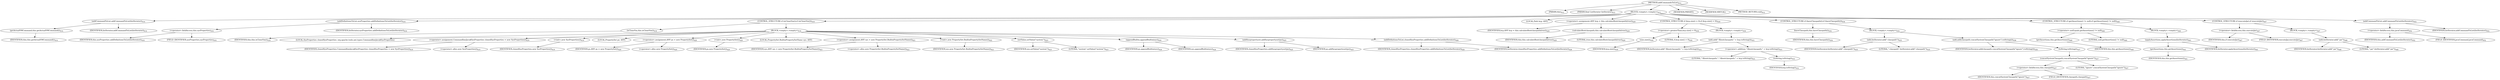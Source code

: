 digraph "addCommandsToList" {  
"869" [label = <(METHOD,addCommandsToList)<SUB>412</SUB>> ]
"40" [label = <(PARAM,this)<SUB>412</SUB>> ]
"870" [label = <(PARAM,final ListIterator listIterator)<SUB>412</SUB>> ]
"871" [label = <(BLOCK,&lt;empty&gt;,&lt;empty&gt;)<SUB>412</SUB>> ]
"872" [label = <(addCommandToList,addCommandToList(listIterator))<SUB>414</SUB>> ]
"873" [label = <(getActualVMCommand,this.getActualVMCommand())<SUB>414</SUB>> ]
"39" [label = <(IDENTIFIER,this,this.getActualVMCommand())<SUB>414</SUB>> ]
"874" [label = <(IDENTIFIER,listIterator,addCommandToList(listIterator))<SUB>414</SUB>> ]
"875" [label = <(addDefinitionsToList,sysProperties.addDefinitionsToList(listIterator))<SUB>416</SUB>> ]
"876" [label = <(&lt;operator&gt;.fieldAccess,this.sysProperties)<SUB>416</SUB>> ]
"877" [label = <(IDENTIFIER,this,sysProperties.addDefinitionsToList(listIterator))<SUB>416</SUB>> ]
"878" [label = <(FIELD_IDENTIFIER,sysProperties,sysProperties)<SUB>416</SUB>> ]
"879" [label = <(IDENTIFIER,listIterator,sysProperties.addDefinitionsToList(listIterator))<SUB>416</SUB>> ]
"880" [label = <(CONTROL_STRUCTURE,if (isCloneVm()),if (isCloneVm()))<SUB>418</SUB>> ]
"881" [label = <(isCloneVm,this.isCloneVm())<SUB>418</SUB>> ]
"41" [label = <(IDENTIFIER,this,this.isCloneVm())<SUB>418</SUB>> ]
"882" [label = <(BLOCK,&lt;empty&gt;,&lt;empty&gt;)<SUB>418</SUB>> ]
"43" [label = <(LOCAL,SysProperties clonedSysProperties: org.apache.tools.ant.types.CommandlineJava$SysProperties)> ]
"883" [label = <(&lt;operator&gt;.assignment,CommandlineJava$SysProperties clonedSysProperties = new SysProperties())<SUB>419</SUB>> ]
"884" [label = <(IDENTIFIER,clonedSysProperties,CommandlineJava$SysProperties clonedSysProperties = new SysProperties())<SUB>419</SUB>> ]
"885" [label = <(&lt;operator&gt;.alloc,new SysProperties())<SUB>419</SUB>> ]
"886" [label = <(&lt;init&gt;,new SysProperties())<SUB>419</SUB>> ]
"42" [label = <(IDENTIFIER,clonedSysProperties,new SysProperties())<SUB>419</SUB>> ]
"45" [label = <(LOCAL,PropertySet ps: ANY)> ]
"887" [label = <(&lt;operator&gt;.assignment,ANY ps = new PropertySet())<SUB>420</SUB>> ]
"888" [label = <(IDENTIFIER,ps,ANY ps = new PropertySet())<SUB>420</SUB>> ]
"889" [label = <(&lt;operator&gt;.alloc,new PropertySet())<SUB>420</SUB>> ]
"890" [label = <(&lt;init&gt;,new PropertySet())<SUB>420</SUB>> ]
"44" [label = <(IDENTIFIER,ps,new PropertySet())<SUB>420</SUB>> ]
"47" [label = <(LOCAL,PropertySet.BuiltinPropertySetName sys: ANY)> ]
"891" [label = <(&lt;operator&gt;.assignment,ANY sys = new PropertySet.BuiltinPropertySetName())<SUB>421</SUB>> ]
"892" [label = <(IDENTIFIER,sys,ANY sys = new PropertySet.BuiltinPropertySetName())<SUB>421</SUB>> ]
"893" [label = <(&lt;operator&gt;.alloc,new PropertySet.BuiltinPropertySetName())<SUB>422</SUB>> ]
"894" [label = <(&lt;init&gt;,new PropertySet.BuiltinPropertySetName())<SUB>422</SUB>> ]
"46" [label = <(IDENTIFIER,sys,new PropertySet.BuiltinPropertySetName())<SUB>421</SUB>> ]
"895" [label = <(setValue,setValue(&quot;system&quot;))<SUB>423</SUB>> ]
"896" [label = <(IDENTIFIER,sys,setValue(&quot;system&quot;))<SUB>423</SUB>> ]
"897" [label = <(LITERAL,&quot;system&quot;,setValue(&quot;system&quot;))<SUB>423</SUB>> ]
"898" [label = <(appendBuiltin,appendBuiltin(sys))<SUB>424</SUB>> ]
"899" [label = <(IDENTIFIER,ps,appendBuiltin(sys))<SUB>424</SUB>> ]
"900" [label = <(IDENTIFIER,sys,appendBuiltin(sys))<SUB>424</SUB>> ]
"901" [label = <(addSyspropertyset,addSyspropertyset(ps))<SUB>425</SUB>> ]
"902" [label = <(IDENTIFIER,clonedSysProperties,addSyspropertyset(ps))<SUB>425</SUB>> ]
"903" [label = <(IDENTIFIER,ps,addSyspropertyset(ps))<SUB>425</SUB>> ]
"904" [label = <(addDefinitionsToList,clonedSysProperties.addDefinitionsToList(listIterator))<SUB>426</SUB>> ]
"905" [label = <(IDENTIFIER,clonedSysProperties,clonedSysProperties.addDefinitionsToList(listIterator))<SUB>426</SUB>> ]
"906" [label = <(IDENTIFIER,listIterator,clonedSysProperties.addDefinitionsToList(listIterator))<SUB>426</SUB>> ]
"907" [label = <(LOCAL,Path bcp: ANY)> ]
"908" [label = <(&lt;operator&gt;.assignment,ANY bcp = this.calculateBootclasspath(true))<SUB>429</SUB>> ]
"909" [label = <(IDENTIFIER,bcp,ANY bcp = this.calculateBootclasspath(true))<SUB>429</SUB>> ]
"910" [label = <(calculateBootclasspath,this.calculateBootclasspath(true))<SUB>429</SUB>> ]
"48" [label = <(IDENTIFIER,this,this.calculateBootclasspath(true))<SUB>429</SUB>> ]
"911" [label = <(LITERAL,true,this.calculateBootclasspath(true))<SUB>429</SUB>> ]
"912" [label = <(CONTROL_STRUCTURE,if (bcp.size() &gt; 0),if (bcp.size() &gt; 0))<SUB>430</SUB>> ]
"913" [label = <(&lt;operator&gt;.greaterThan,bcp.size() &gt; 0)<SUB>430</SUB>> ]
"914" [label = <(size,size())<SUB>430</SUB>> ]
"915" [label = <(IDENTIFIER,bcp,size())<SUB>430</SUB>> ]
"916" [label = <(LITERAL,0,bcp.size() &gt; 0)<SUB>430</SUB>> ]
"917" [label = <(BLOCK,&lt;empty&gt;,&lt;empty&gt;)<SUB>430</SUB>> ]
"918" [label = <(add,add(&quot;-Xbootclasspath:&quot; + bcp.toString()))<SUB>431</SUB>> ]
"919" [label = <(IDENTIFIER,listIterator,add(&quot;-Xbootclasspath:&quot; + bcp.toString()))<SUB>431</SUB>> ]
"920" [label = <(&lt;operator&gt;.addition,&quot;-Xbootclasspath:&quot; + bcp.toString())<SUB>431</SUB>> ]
"921" [label = <(LITERAL,&quot;-Xbootclasspath:&quot;,&quot;-Xbootclasspath:&quot; + bcp.toString())<SUB>431</SUB>> ]
"922" [label = <(toString,toString())<SUB>431</SUB>> ]
"923" [label = <(IDENTIFIER,bcp,toString())<SUB>431</SUB>> ]
"924" [label = <(CONTROL_STRUCTURE,if (haveClasspath()),if (haveClasspath()))<SUB>434</SUB>> ]
"925" [label = <(haveClasspath,this.haveClasspath())<SUB>434</SUB>> ]
"49" [label = <(IDENTIFIER,this,this.haveClasspath())<SUB>434</SUB>> ]
"926" [label = <(BLOCK,&lt;empty&gt;,&lt;empty&gt;)<SUB>434</SUB>> ]
"927" [label = <(add,listIterator.add(&quot;-classpath&quot;))<SUB>435</SUB>> ]
"928" [label = <(IDENTIFIER,listIterator,listIterator.add(&quot;-classpath&quot;))<SUB>435</SUB>> ]
"929" [label = <(LITERAL,&quot;-classpath&quot;,listIterator.add(&quot;-classpath&quot;))<SUB>435</SUB>> ]
"930" [label = <(add,add(classpath.concatSystemClasspath(&quot;ignore&quot;).toString()))<SUB>436</SUB>> ]
"931" [label = <(IDENTIFIER,listIterator,add(classpath.concatSystemClasspath(&quot;ignore&quot;).toString()))<SUB>436</SUB>> ]
"932" [label = <(toString,toString())<SUB>437</SUB>> ]
"933" [label = <(concatSystemClasspath,concatSystemClasspath(&quot;ignore&quot;))<SUB>437</SUB>> ]
"934" [label = <(&lt;operator&gt;.fieldAccess,this.classpath)<SUB>437</SUB>> ]
"935" [label = <(IDENTIFIER,this,concatSystemClasspath(&quot;ignore&quot;))<SUB>437</SUB>> ]
"936" [label = <(FIELD_IDENTIFIER,classpath,classpath)<SUB>437</SUB>> ]
"937" [label = <(LITERAL,&quot;ignore&quot;,concatSystemClasspath(&quot;ignore&quot;))<SUB>437</SUB>> ]
"938" [label = <(CONTROL_STRUCTURE,if (getAssertions() != null),if (getAssertions() != null))<SUB>440</SUB>> ]
"939" [label = <(&lt;operator&gt;.notEquals,getAssertions() != null)<SUB>440</SUB>> ]
"940" [label = <(getAssertions,this.getAssertions())<SUB>440</SUB>> ]
"50" [label = <(IDENTIFIER,this,this.getAssertions())<SUB>440</SUB>> ]
"941" [label = <(LITERAL,null,getAssertions() != null)<SUB>440</SUB>> ]
"942" [label = <(BLOCK,&lt;empty&gt;,&lt;empty&gt;)<SUB>440</SUB>> ]
"943" [label = <(applyAssertions,applyAssertions(listIterator))<SUB>441</SUB>> ]
"944" [label = <(getAssertions,this.getAssertions())<SUB>441</SUB>> ]
"51" [label = <(IDENTIFIER,this,this.getAssertions())<SUB>441</SUB>> ]
"945" [label = <(IDENTIFIER,listIterator,applyAssertions(listIterator))<SUB>441</SUB>> ]
"946" [label = <(CONTROL_STRUCTURE,if (executeJar),if (executeJar))<SUB>447</SUB>> ]
"947" [label = <(&lt;operator&gt;.fieldAccess,this.executeJar)<SUB>447</SUB>> ]
"948" [label = <(IDENTIFIER,this,if (executeJar))<SUB>447</SUB>> ]
"949" [label = <(FIELD_IDENTIFIER,executeJar,executeJar)<SUB>447</SUB>> ]
"950" [label = <(BLOCK,&lt;empty&gt;,&lt;empty&gt;)<SUB>447</SUB>> ]
"951" [label = <(add,listIterator.add(&quot;-jar&quot;))<SUB>448</SUB>> ]
"952" [label = <(IDENTIFIER,listIterator,listIterator.add(&quot;-jar&quot;))<SUB>448</SUB>> ]
"953" [label = <(LITERAL,&quot;-jar&quot;,listIterator.add(&quot;-jar&quot;))<SUB>448</SUB>> ]
"954" [label = <(addCommandToList,addCommandToList(listIterator))<SUB>452</SUB>> ]
"955" [label = <(&lt;operator&gt;.fieldAccess,this.javaCommand)<SUB>452</SUB>> ]
"956" [label = <(IDENTIFIER,this,addCommandToList(listIterator))<SUB>452</SUB>> ]
"957" [label = <(FIELD_IDENTIFIER,javaCommand,javaCommand)<SUB>452</SUB>> ]
"958" [label = <(IDENTIFIER,listIterator,addCommandToList(listIterator))<SUB>452</SUB>> ]
"959" [label = <(MODIFIER,PRIVATE)> ]
"960" [label = <(MODIFIER,VIRTUAL)> ]
"961" [label = <(METHOD_RETURN,void)<SUB>412</SUB>> ]
  "869" -> "40" 
  "869" -> "870" 
  "869" -> "871" 
  "869" -> "959" 
  "869" -> "960" 
  "869" -> "961" 
  "871" -> "872" 
  "871" -> "875" 
  "871" -> "880" 
  "871" -> "907" 
  "871" -> "908" 
  "871" -> "912" 
  "871" -> "924" 
  "871" -> "938" 
  "871" -> "946" 
  "871" -> "954" 
  "872" -> "873" 
  "872" -> "874" 
  "873" -> "39" 
  "875" -> "876" 
  "875" -> "879" 
  "876" -> "877" 
  "876" -> "878" 
  "880" -> "881" 
  "880" -> "882" 
  "881" -> "41" 
  "882" -> "43" 
  "882" -> "883" 
  "882" -> "886" 
  "882" -> "45" 
  "882" -> "887" 
  "882" -> "890" 
  "882" -> "47" 
  "882" -> "891" 
  "882" -> "894" 
  "882" -> "895" 
  "882" -> "898" 
  "882" -> "901" 
  "882" -> "904" 
  "883" -> "884" 
  "883" -> "885" 
  "886" -> "42" 
  "887" -> "888" 
  "887" -> "889" 
  "890" -> "44" 
  "891" -> "892" 
  "891" -> "893" 
  "894" -> "46" 
  "895" -> "896" 
  "895" -> "897" 
  "898" -> "899" 
  "898" -> "900" 
  "901" -> "902" 
  "901" -> "903" 
  "904" -> "905" 
  "904" -> "906" 
  "908" -> "909" 
  "908" -> "910" 
  "910" -> "48" 
  "910" -> "911" 
  "912" -> "913" 
  "912" -> "917" 
  "913" -> "914" 
  "913" -> "916" 
  "914" -> "915" 
  "917" -> "918" 
  "918" -> "919" 
  "918" -> "920" 
  "920" -> "921" 
  "920" -> "922" 
  "922" -> "923" 
  "924" -> "925" 
  "924" -> "926" 
  "925" -> "49" 
  "926" -> "927" 
  "926" -> "930" 
  "927" -> "928" 
  "927" -> "929" 
  "930" -> "931" 
  "930" -> "932" 
  "932" -> "933" 
  "933" -> "934" 
  "933" -> "937" 
  "934" -> "935" 
  "934" -> "936" 
  "938" -> "939" 
  "938" -> "942" 
  "939" -> "940" 
  "939" -> "941" 
  "940" -> "50" 
  "942" -> "943" 
  "943" -> "944" 
  "943" -> "945" 
  "944" -> "51" 
  "946" -> "947" 
  "946" -> "950" 
  "947" -> "948" 
  "947" -> "949" 
  "950" -> "951" 
  "951" -> "952" 
  "951" -> "953" 
  "954" -> "955" 
  "954" -> "958" 
  "955" -> "956" 
  "955" -> "957" 
}
